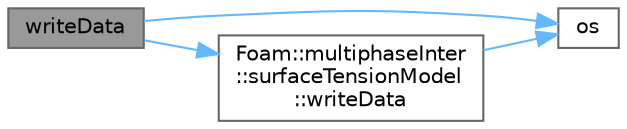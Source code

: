 digraph "writeData"
{
 // LATEX_PDF_SIZE
  bgcolor="transparent";
  edge [fontname=Helvetica,fontsize=10,labelfontname=Helvetica,labelfontsize=10];
  node [fontname=Helvetica,fontsize=10,shape=box,height=0.2,width=0.4];
  rankdir="LR";
  Node1 [id="Node000001",label="writeData",height=0.2,width=0.4,color="gray40", fillcolor="grey60", style="filled", fontcolor="black",tooltip=" "];
  Node1 -> Node2 [id="edge1_Node000001_Node000002",color="steelblue1",style="solid",tooltip=" "];
  Node2 [id="Node000002",label="os",height=0.2,width=0.4,color="grey40", fillcolor="white", style="filled",URL="$faMeshWriteEdgesOBJ_8H.html#abea05d50bd7259b44f2002c0382ba13e",tooltip=" "];
  Node1 -> Node3 [id="edge2_Node000001_Node000003",color="steelblue1",style="solid",tooltip=" "];
  Node3 [id="Node000003",label="Foam::multiphaseInter\l::surfaceTensionModel\l::writeData",height=0.2,width=0.4,color="grey40", fillcolor="white", style="filled",URL="$classFoam_1_1multiphaseInter_1_1surfaceTensionModel.html#a4c658e15d7e8f5819cdc0eedbbbeb85e",tooltip=" "];
  Node3 -> Node2 [id="edge3_Node000003_Node000002",color="steelblue1",style="solid",tooltip=" "];
}
